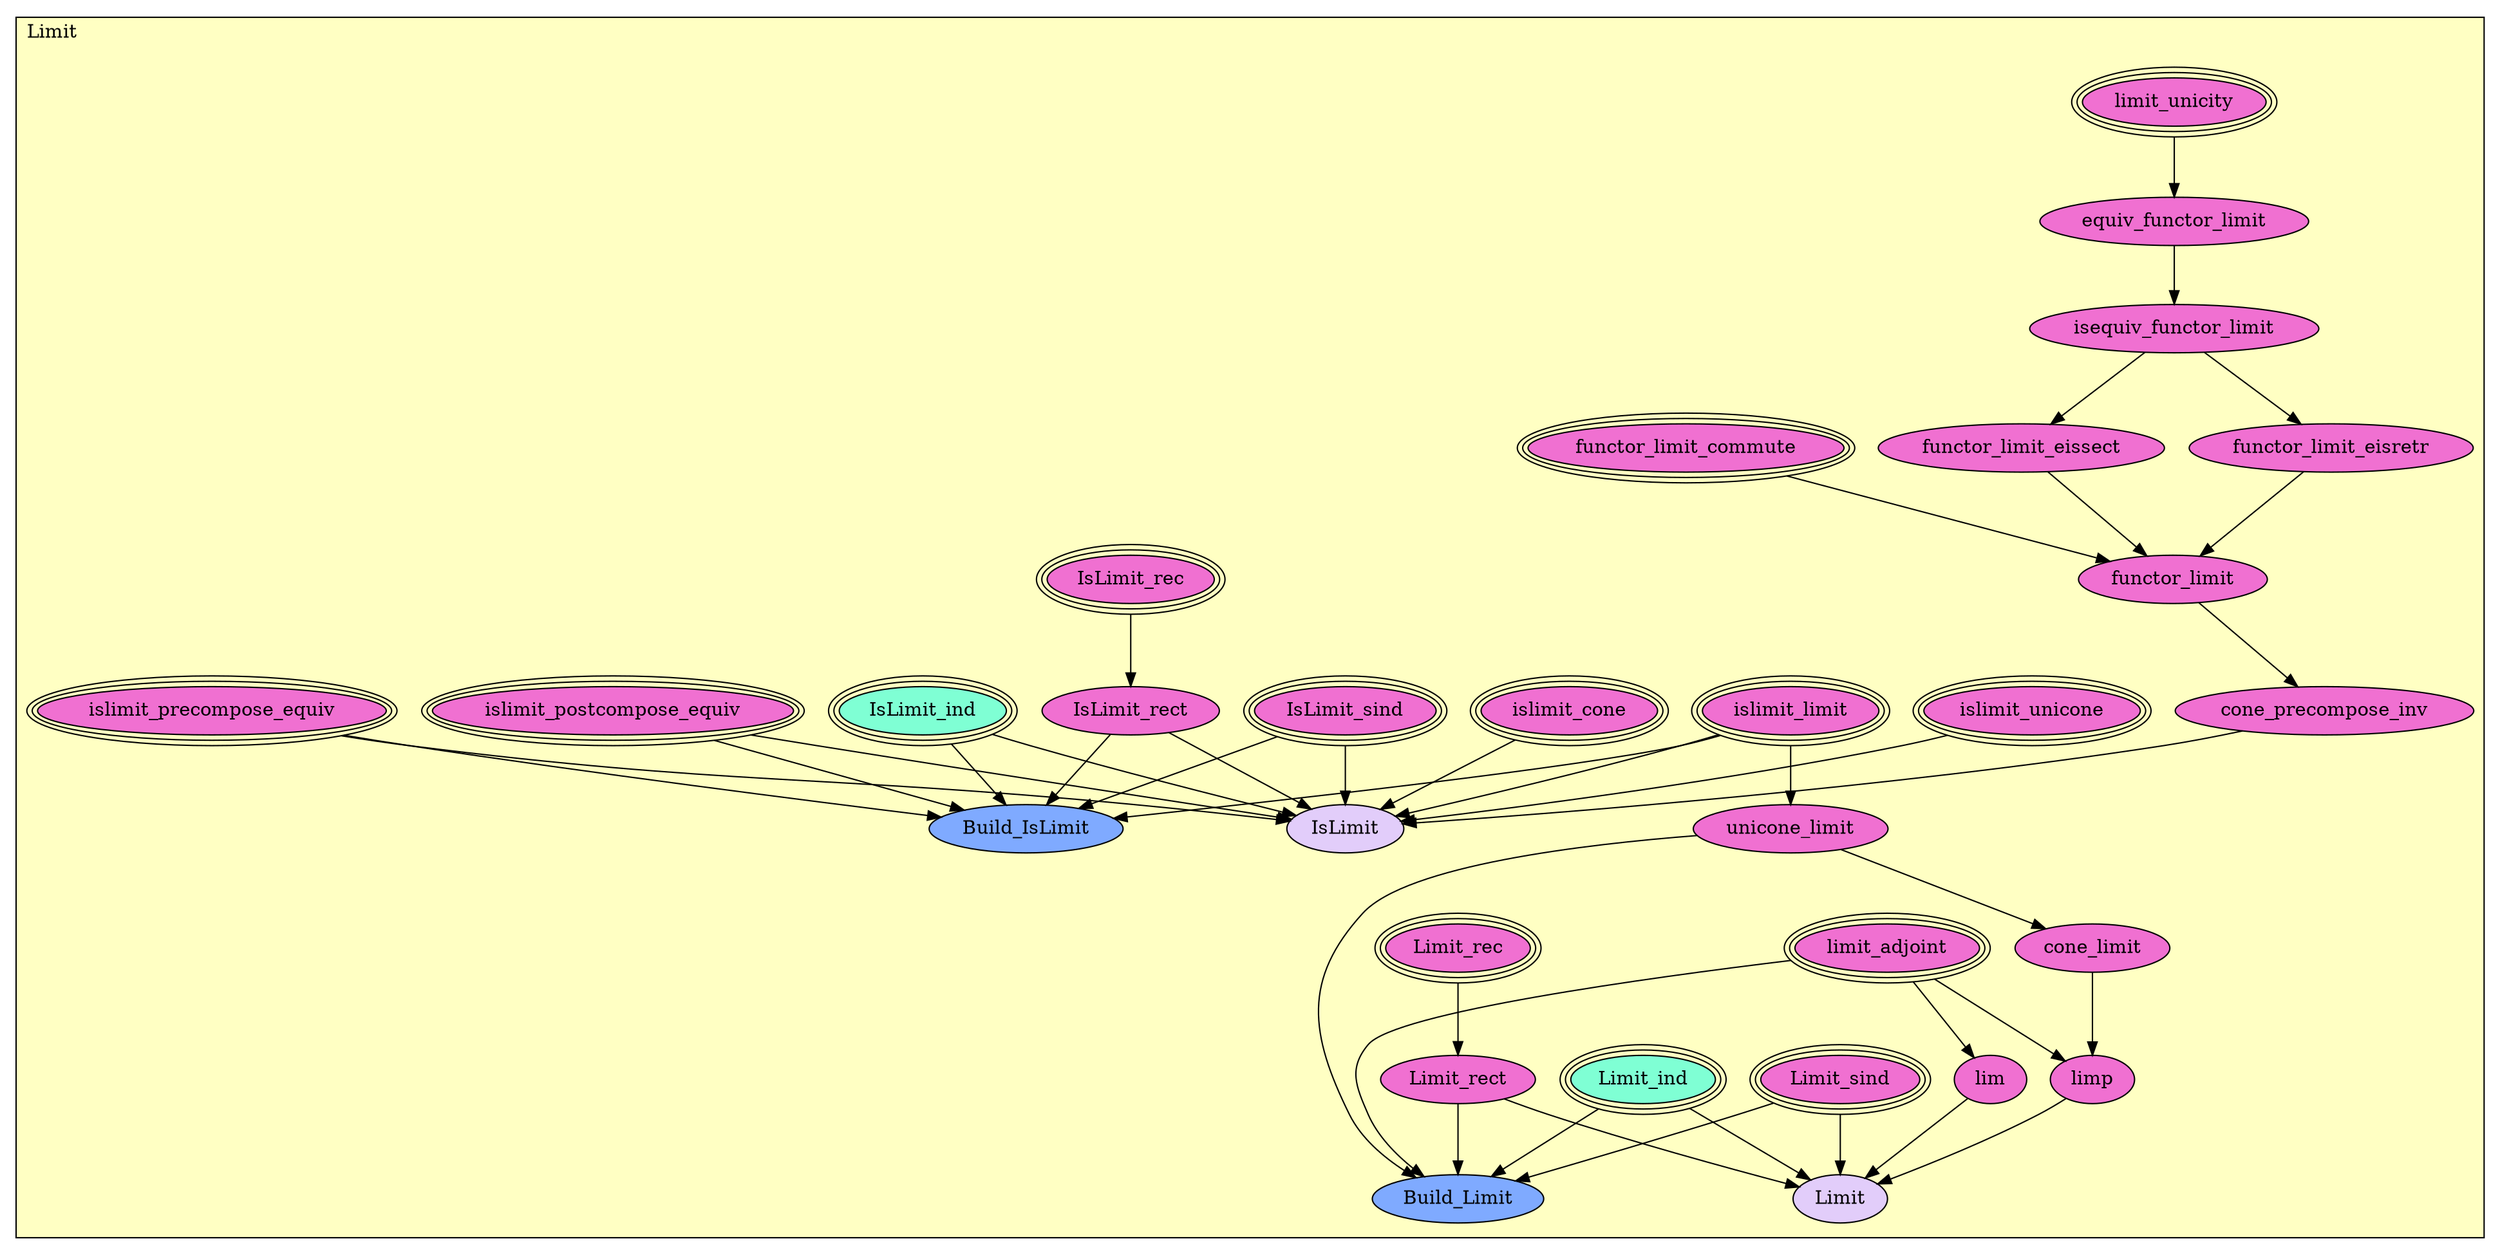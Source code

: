 digraph HoTT_Limits_Limit {
  graph [ratio=0.5]
  node [style=filled]
Limit_limit_adjoint [label="limit_adjoint", URL=<Limit.html#limit_adjoint>, peripheries=3, fillcolor="#F070D1"] ;
Limit_limit_unicity [label="limit_unicity", URL=<Limit.html#limit_unicity>, peripheries=3, fillcolor="#F070D1"] ;
Limit_equiv_functor_limit [label="equiv_functor_limit", URL=<Limit.html#equiv_functor_limit>, fillcolor="#F070D1"] ;
Limit_isequiv_functor_limit [label="isequiv_functor_limit", URL=<Limit.html#isequiv_functor_limit>, fillcolor="#F070D1"] ;
Limit_functor_limit_eisretr [label="functor_limit_eisretr", URL=<Limit.html#functor_limit_eisretr>, fillcolor="#F070D1"] ;
Limit_functor_limit_eissect [label="functor_limit_eissect", URL=<Limit.html#functor_limit_eissect>, fillcolor="#F070D1"] ;
Limit_functor_limit_commute [label="functor_limit_commute", URL=<Limit.html#functor_limit_commute>, peripheries=3, fillcolor="#F070D1"] ;
Limit_functor_limit [label="functor_limit", URL=<Limit.html#functor_limit>, fillcolor="#F070D1"] ;
Limit_islimit_postcompose_equiv [label="islimit_postcompose_equiv", URL=<Limit.html#islimit_postcompose_equiv>, peripheries=3, fillcolor="#F070D1"] ;
Limit_islimit_precompose_equiv [label="islimit_precompose_equiv", URL=<Limit.html#islimit_precompose_equiv>, peripheries=3, fillcolor="#F070D1"] ;
Limit_islimit_limit [label="islimit_limit", URL=<Limit.html#islimit_limit>, peripheries=3, fillcolor="#F070D1"] ;
Limit_unicone_limit [label="unicone_limit", URL=<Limit.html#unicone_limit>, fillcolor="#F070D1"] ;
Limit_cone_limit [label="cone_limit", URL=<Limit.html#cone_limit>, fillcolor="#F070D1"] ;
Limit_limp [label="limp", URL=<Limit.html#limp>, fillcolor="#F070D1"] ;
Limit_lim [label="lim", URL=<Limit.html#lim>, fillcolor="#F070D1"] ;
Limit_Limit_sind [label="Limit_sind", URL=<Limit.html#Limit_sind>, peripheries=3, fillcolor="#F070D1"] ;
Limit_Limit_rec [label="Limit_rec", URL=<Limit.html#Limit_rec>, peripheries=3, fillcolor="#F070D1"] ;
Limit_Limit_ind [label="Limit_ind", URL=<Limit.html#Limit_ind>, peripheries=3, fillcolor="#7FFFD4"] ;
Limit_Limit_rect [label="Limit_rect", URL=<Limit.html#Limit_rect>, fillcolor="#F070D1"] ;
Limit_Build_Limit [label="Build_Limit", URL=<Limit.html#Build_Limit>, fillcolor="#7FAAFF"] ;
Limit_Limit [label="Limit", URL=<Limit.html#Limit>, fillcolor="#E2CDFA"] ;
Limit_cone_precompose_inv [label="cone_precompose_inv", URL=<Limit.html#cone_precompose_inv>, fillcolor="#F070D1"] ;
Limit_islimit_unicone [label="islimit_unicone", URL=<Limit.html#islimit_unicone>, peripheries=3, fillcolor="#F070D1"] ;
Limit_islimit_cone [label="islimit_cone", URL=<Limit.html#islimit_cone>, peripheries=3, fillcolor="#F070D1"] ;
Limit_IsLimit_sind [label="IsLimit_sind", URL=<Limit.html#IsLimit_sind>, peripheries=3, fillcolor="#F070D1"] ;
Limit_IsLimit_rec [label="IsLimit_rec", URL=<Limit.html#IsLimit_rec>, peripheries=3, fillcolor="#F070D1"] ;
Limit_IsLimit_ind [label="IsLimit_ind", URL=<Limit.html#IsLimit_ind>, peripheries=3, fillcolor="#7FFFD4"] ;
Limit_IsLimit_rect [label="IsLimit_rect", URL=<Limit.html#IsLimit_rect>, fillcolor="#F070D1"] ;
Limit_Build_IsLimit [label="Build_IsLimit", URL=<Limit.html#Build_IsLimit>, fillcolor="#7FAAFF"] ;
Limit_IsLimit [label="IsLimit", URL=<Limit.html#IsLimit>, fillcolor="#E2CDFA"] ;
  Limit_limit_adjoint -> Limit_limp [] ;
  Limit_limit_adjoint -> Limit_lim [] ;
  Limit_limit_adjoint -> Limit_Build_Limit [] ;
  Limit_limit_unicity -> Limit_equiv_functor_limit [] ;
  Limit_equiv_functor_limit -> Limit_isequiv_functor_limit [] ;
  Limit_isequiv_functor_limit -> Limit_functor_limit_eisretr [] ;
  Limit_isequiv_functor_limit -> Limit_functor_limit_eissect [] ;
  Limit_functor_limit_eisretr -> Limit_functor_limit [] ;
  Limit_functor_limit_eissect -> Limit_functor_limit [] ;
  Limit_functor_limit_commute -> Limit_functor_limit [] ;
  Limit_functor_limit -> Limit_cone_precompose_inv [] ;
  Limit_islimit_postcompose_equiv -> Limit_Build_IsLimit [] ;
  Limit_islimit_postcompose_equiv -> Limit_IsLimit [] ;
  Limit_islimit_precompose_equiv -> Limit_Build_IsLimit [] ;
  Limit_islimit_precompose_equiv -> Limit_IsLimit [] ;
  Limit_islimit_limit -> Limit_unicone_limit [] ;
  Limit_islimit_limit -> Limit_Build_IsLimit [] ;
  Limit_islimit_limit -> Limit_IsLimit [] ;
  Limit_unicone_limit -> Limit_cone_limit [] ;
  Limit_unicone_limit -> Limit_Build_Limit [] ;
  Limit_cone_limit -> Limit_limp [] ;
  Limit_limp -> Limit_Limit [] ;
  Limit_lim -> Limit_Limit [] ;
  Limit_Limit_sind -> Limit_Build_Limit [] ;
  Limit_Limit_sind -> Limit_Limit [] ;
  Limit_Limit_rec -> Limit_Limit_rect [] ;
  Limit_Limit_ind -> Limit_Build_Limit [] ;
  Limit_Limit_ind -> Limit_Limit [] ;
  Limit_Limit_rect -> Limit_Build_Limit [] ;
  Limit_Limit_rect -> Limit_Limit [] ;
  Limit_cone_precompose_inv -> Limit_IsLimit [] ;
  Limit_islimit_unicone -> Limit_IsLimit [] ;
  Limit_islimit_cone -> Limit_IsLimit [] ;
  Limit_IsLimit_sind -> Limit_Build_IsLimit [] ;
  Limit_IsLimit_sind -> Limit_IsLimit [] ;
  Limit_IsLimit_rec -> Limit_IsLimit_rect [] ;
  Limit_IsLimit_ind -> Limit_Build_IsLimit [] ;
  Limit_IsLimit_ind -> Limit_IsLimit [] ;
  Limit_IsLimit_rect -> Limit_Build_IsLimit [] ;
  Limit_IsLimit_rect -> Limit_IsLimit [] ;
subgraph cluster_Limit { label="Limit"; fillcolor="#FFFFC3"; labeljust=l; style=filled 
Limit_IsLimit; Limit_Build_IsLimit; Limit_IsLimit_rect; Limit_IsLimit_ind; Limit_IsLimit_rec; Limit_IsLimit_sind; Limit_islimit_cone; Limit_islimit_unicone; Limit_cone_precompose_inv; Limit_Limit; Limit_Build_Limit; Limit_Limit_rect; Limit_Limit_ind; Limit_Limit_rec; Limit_Limit_sind; Limit_lim; Limit_limp; Limit_cone_limit; Limit_unicone_limit; Limit_islimit_limit; Limit_islimit_precompose_equiv; Limit_islimit_postcompose_equiv; Limit_functor_limit; Limit_functor_limit_commute; Limit_functor_limit_eissect; Limit_functor_limit_eisretr; Limit_isequiv_functor_limit; Limit_equiv_functor_limit; Limit_limit_unicity; Limit_limit_adjoint; };
} /* END */
